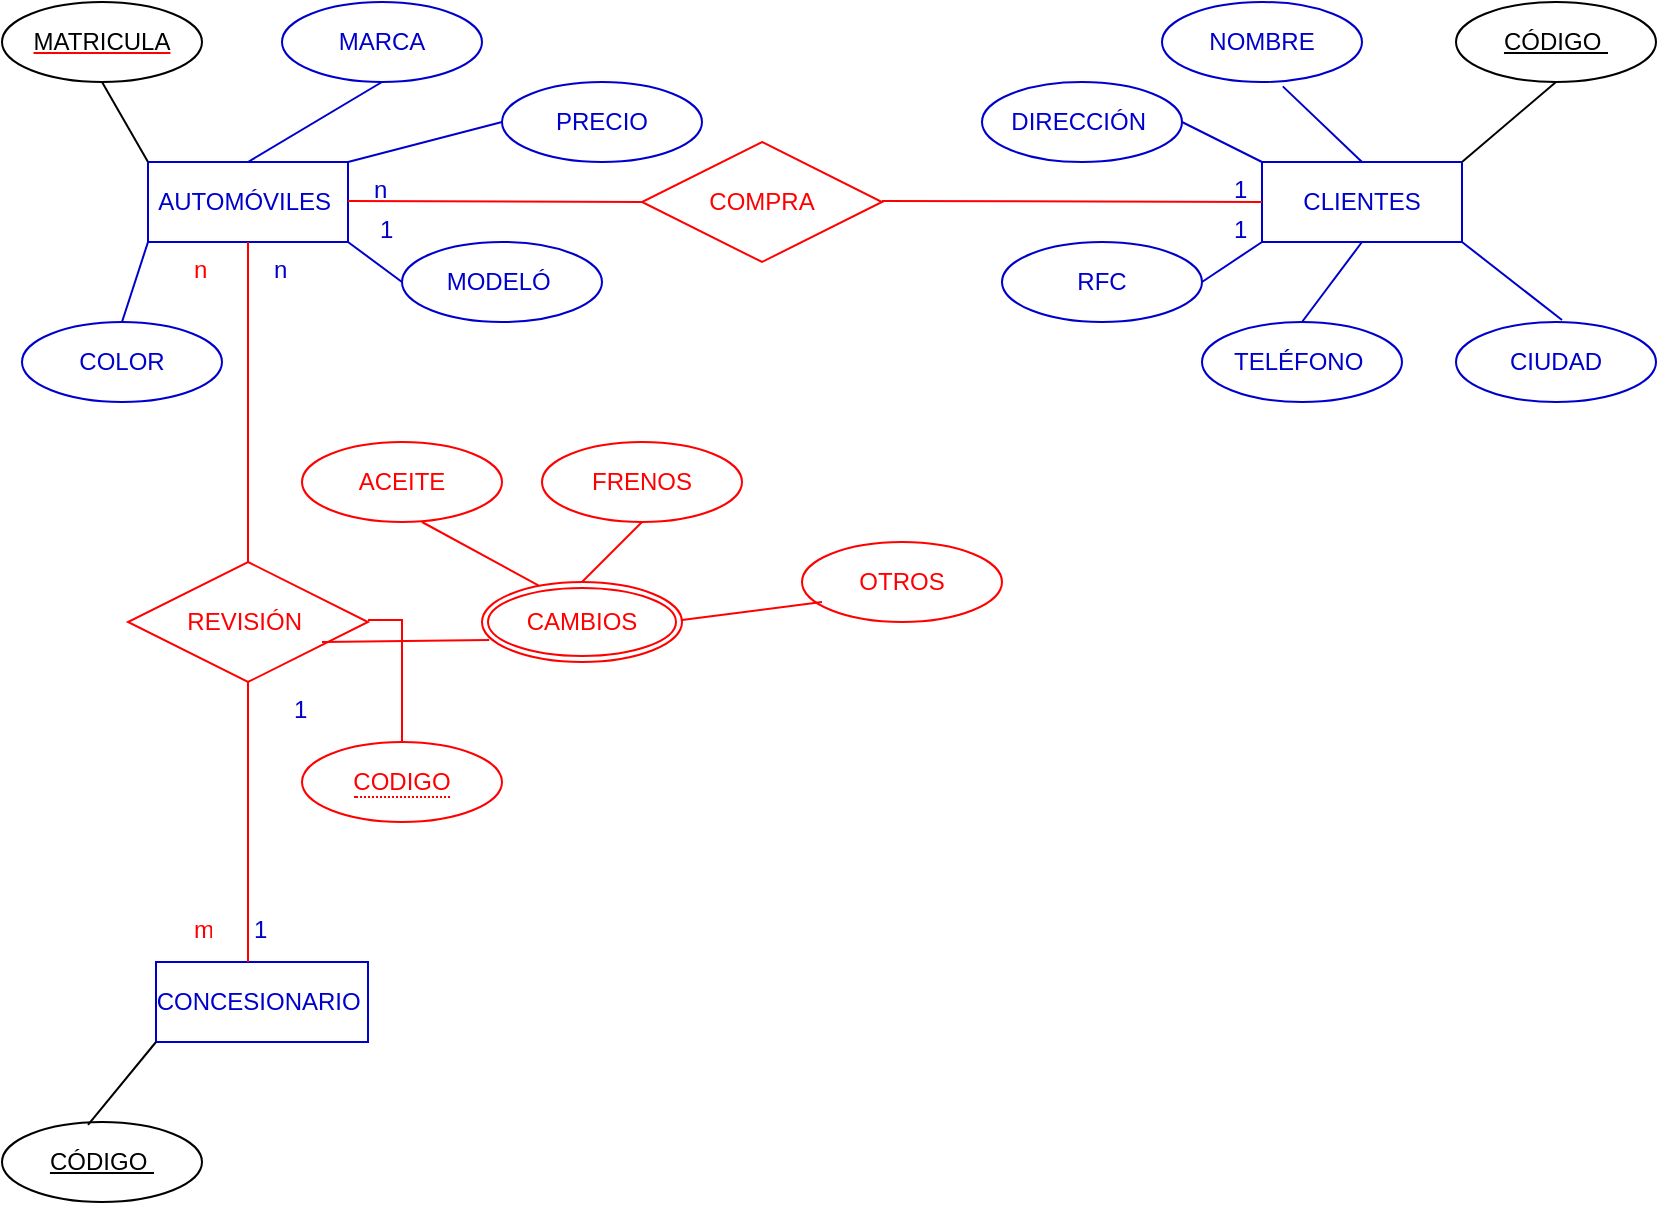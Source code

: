 <mxfile version="20.2.8" type="github">
  <diagram id="xsr7pyKk56VdgJoD-DvB" name="Página-1">
    <mxGraphModel dx="1038" dy="571" grid="1" gridSize="10" guides="1" tooltips="1" connect="1" arrows="1" fold="1" page="1" pageScale="1" pageWidth="827" pageHeight="1169" math="0" shadow="0">
      <root>
        <mxCell id="0" />
        <mxCell id="1" parent="0" />
        <mxCell id="JDIDLbVQf-TIVtFOGQAv-1" value="AUTOMÓVILES&amp;nbsp;" style="whiteSpace=wrap;html=1;align=center;strokeColor=#0000CC;fontColor=#0000CC;fillColor=#FFFFFF;" vertex="1" parent="1">
          <mxGeometry x="73" y="200" width="100" height="40" as="geometry" />
        </mxCell>
        <mxCell id="JDIDLbVQf-TIVtFOGQAv-2" value="CLIENTES" style="whiteSpace=wrap;html=1;align=center;strokeColor=#0000CC;fontColor=#0000CC;fillColor=#FFFFFF;" vertex="1" parent="1">
          <mxGeometry x="630" y="200" width="100" height="40" as="geometry" />
        </mxCell>
        <mxCell id="JDIDLbVQf-TIVtFOGQAv-3" value="&lt;font color=&quot;#ff0000&quot;&gt;COMPRA&lt;/font&gt;" style="shape=rhombus;perimeter=rhombusPerimeter;whiteSpace=wrap;html=1;align=center;strokeColor=#FF0000;fontColor=#0000CC;fillColor=#FFFFFF;" vertex="1" parent="1">
          <mxGeometry x="320" y="190" width="120" height="60" as="geometry" />
        </mxCell>
        <mxCell id="JDIDLbVQf-TIVtFOGQAv-4" value="CONCESIONARIO&amp;nbsp;" style="whiteSpace=wrap;html=1;align=center;strokeColor=#0000CC;fontColor=#0000CC;fillColor=#FFFFFF;" vertex="1" parent="1">
          <mxGeometry x="77" y="600" width="106" height="40" as="geometry" />
        </mxCell>
        <mxCell id="JDIDLbVQf-TIVtFOGQAv-5" value="&lt;font color=&quot;#ff0000&quot;&gt;REVISIÓN&amp;nbsp;&lt;/font&gt;" style="shape=rhombus;perimeter=rhombusPerimeter;whiteSpace=wrap;html=1;align=center;strokeColor=#FF0000;fontColor=#0000CC;fillColor=#FFFFFF;" vertex="1" parent="1">
          <mxGeometry x="63" y="400" width="120" height="60" as="geometry" />
        </mxCell>
        <mxCell id="JDIDLbVQf-TIVtFOGQAv-6" value="&lt;font color=&quot;#000000&quot;&gt;MATRICULA&lt;/font&gt;" style="ellipse;whiteSpace=wrap;html=1;align=center;fontStyle=4;strokeColor=#000000;fontColor=#FF0000;fillColor=#FFFFFF;" vertex="1" parent="1">
          <mxGeometry y="120" width="100" height="40" as="geometry" />
        </mxCell>
        <mxCell id="JDIDLbVQf-TIVtFOGQAv-9" value="CÓDIGO&amp;nbsp;" style="ellipse;whiteSpace=wrap;html=1;align=center;fontStyle=4;strokeColor=#000000;fontColor=#000000;fillColor=#FFFFFF;" vertex="1" parent="1">
          <mxGeometry y="680" width="100" height="40" as="geometry" />
        </mxCell>
        <mxCell id="JDIDLbVQf-TIVtFOGQAv-10" value="CÓDIGO&amp;nbsp;" style="ellipse;whiteSpace=wrap;html=1;align=center;fontStyle=4;strokeColor=#000000;fontColor=#000000;fillColor=#FFFFFF;" vertex="1" parent="1">
          <mxGeometry x="727" y="120" width="100" height="40" as="geometry" />
        </mxCell>
        <mxCell id="JDIDLbVQf-TIVtFOGQAv-11" value="" style="endArrow=none;html=1;rounded=0;strokeColor=#FF0000;fontColor=#000000;entryX=0;entryY=0.5;entryDx=0;entryDy=0;" edge="1" parent="1" target="JDIDLbVQf-TIVtFOGQAv-2">
          <mxGeometry relative="1" as="geometry">
            <mxPoint x="440" y="219.5" as="sourcePoint" />
            <mxPoint x="600" y="219.5" as="targetPoint" />
          </mxGeometry>
        </mxCell>
        <mxCell id="JDIDLbVQf-TIVtFOGQAv-12" value="" style="endArrow=none;html=1;rounded=0;strokeColor=#FF0000;fontColor=#000000;" edge="1" parent="1">
          <mxGeometry relative="1" as="geometry">
            <mxPoint x="173" y="219.5" as="sourcePoint" />
            <mxPoint x="320" y="220" as="targetPoint" />
          </mxGeometry>
        </mxCell>
        <mxCell id="JDIDLbVQf-TIVtFOGQAv-13" value="" style="endArrow=none;html=1;rounded=0;strokeColor=#FF0000;fontColor=#000000;exitX=0.5;exitY=0;exitDx=0;exitDy=0;entryX=0.5;entryY=1;entryDx=0;entryDy=0;" edge="1" parent="1" source="JDIDLbVQf-TIVtFOGQAv-5" target="JDIDLbVQf-TIVtFOGQAv-1">
          <mxGeometry relative="1" as="geometry">
            <mxPoint x="120" y="400" as="sourcePoint" />
            <mxPoint x="120" y="240" as="targetPoint" />
          </mxGeometry>
        </mxCell>
        <mxCell id="JDIDLbVQf-TIVtFOGQAv-14" value="" style="endArrow=none;html=1;rounded=0;strokeColor=#FF0000;fontColor=#000000;entryX=0.5;entryY=1;entryDx=0;entryDy=0;" edge="1" parent="1" target="JDIDLbVQf-TIVtFOGQAv-5">
          <mxGeometry relative="1" as="geometry">
            <mxPoint x="123" y="600" as="sourcePoint" />
            <mxPoint x="122.5" y="450" as="targetPoint" />
          </mxGeometry>
        </mxCell>
        <mxCell id="JDIDLbVQf-TIVtFOGQAv-15" value="" style="endArrow=none;html=1;rounded=0;strokeColor=#000000;fontColor=#000000;entryX=0;entryY=1;entryDx=0;entryDy=0;exitX=0.43;exitY=0.035;exitDx=0;exitDy=0;exitPerimeter=0;" edge="1" parent="1" source="JDIDLbVQf-TIVtFOGQAv-9" target="JDIDLbVQf-TIVtFOGQAv-4">
          <mxGeometry relative="1" as="geometry">
            <mxPoint x="-20" y="670" as="sourcePoint" />
            <mxPoint x="140" y="670" as="targetPoint" />
          </mxGeometry>
        </mxCell>
        <mxCell id="JDIDLbVQf-TIVtFOGQAv-16" value="" style="endArrow=none;html=1;rounded=0;strokeColor=#000000;fontColor=#000000;entryX=0.5;entryY=1;entryDx=0;entryDy=0;exitX=1;exitY=0;exitDx=0;exitDy=0;" edge="1" parent="1" source="JDIDLbVQf-TIVtFOGQAv-2" target="JDIDLbVQf-TIVtFOGQAv-10">
          <mxGeometry relative="1" as="geometry">
            <mxPoint x="667" y="180" as="sourcePoint" />
            <mxPoint x="827" y="180" as="targetPoint" />
          </mxGeometry>
        </mxCell>
        <mxCell id="JDIDLbVQf-TIVtFOGQAv-17" value="" style="endArrow=none;html=1;rounded=0;strokeColor=#000000;fontColor=#000000;entryX=0;entryY=0;entryDx=0;entryDy=0;exitX=0.5;exitY=1;exitDx=0;exitDy=0;" edge="1" parent="1" source="JDIDLbVQf-TIVtFOGQAv-6" target="JDIDLbVQf-TIVtFOGQAv-1">
          <mxGeometry relative="1" as="geometry">
            <mxPoint x="23" y="170" as="sourcePoint" />
            <mxPoint x="183" y="170" as="targetPoint" />
          </mxGeometry>
        </mxCell>
        <mxCell id="JDIDLbVQf-TIVtFOGQAv-18" value="&lt;font color=&quot;#0000cc&quot;&gt;MARCA&lt;/font&gt;" style="ellipse;whiteSpace=wrap;html=1;align=center;strokeColor=#0000CC;fontColor=#000000;fillColor=#FFFFFF;" vertex="1" parent="1">
          <mxGeometry x="140" y="120" width="100" height="40" as="geometry" />
        </mxCell>
        <mxCell id="JDIDLbVQf-TIVtFOGQAv-19" value="&lt;font color=&quot;#0000cc&quot;&gt;MODELÓ&amp;nbsp;&lt;/font&gt;" style="ellipse;whiteSpace=wrap;html=1;align=center;strokeColor=#0000CC;fontColor=#000000;fillColor=#FFFFFF;" vertex="1" parent="1">
          <mxGeometry x="200" y="240" width="100" height="40" as="geometry" />
        </mxCell>
        <mxCell id="JDIDLbVQf-TIVtFOGQAv-22" value="&lt;font color=&quot;#0000cc&quot;&gt;COLOR&lt;/font&gt;" style="ellipse;whiteSpace=wrap;html=1;align=center;strokeColor=#0000CC;fontColor=#000000;fillColor=#FFFFFF;" vertex="1" parent="1">
          <mxGeometry x="10" y="280" width="100" height="40" as="geometry" />
        </mxCell>
        <mxCell id="JDIDLbVQf-TIVtFOGQAv-23" value="&lt;font color=&quot;#0000cc&quot;&gt;PRECIO&lt;/font&gt;" style="ellipse;whiteSpace=wrap;html=1;align=center;strokeColor=#0000CC;fontColor=#000000;fillColor=#FFFFFF;" vertex="1" parent="1">
          <mxGeometry x="250" y="160" width="100" height="40" as="geometry" />
        </mxCell>
        <mxCell id="JDIDLbVQf-TIVtFOGQAv-24" value="" style="endArrow=none;html=1;rounded=0;strokeColor=#0000CC;fontColor=#0000CC;entryX=0;entryY=1;entryDx=0;entryDy=0;exitX=0.5;exitY=0;exitDx=0;exitDy=0;exitPerimeter=0;" edge="1" parent="1" source="JDIDLbVQf-TIVtFOGQAv-22" target="JDIDLbVQf-TIVtFOGQAv-1">
          <mxGeometry relative="1" as="geometry">
            <mxPoint x="50" y="280" as="sourcePoint" />
            <mxPoint x="210" y="280" as="targetPoint" />
          </mxGeometry>
        </mxCell>
        <mxCell id="JDIDLbVQf-TIVtFOGQAv-25" value="" style="endArrow=none;html=1;rounded=0;strokeColor=#0000CC;fontColor=#0000CC;entryX=0.5;entryY=0;entryDx=0;entryDy=0;exitX=0.5;exitY=1;exitDx=0;exitDy=0;" edge="1" parent="1" source="JDIDLbVQf-TIVtFOGQAv-18" target="JDIDLbVQf-TIVtFOGQAv-1">
          <mxGeometry relative="1" as="geometry">
            <mxPoint x="70" y="290" as="sourcePoint" />
            <mxPoint x="83" y="250" as="targetPoint" />
          </mxGeometry>
        </mxCell>
        <mxCell id="JDIDLbVQf-TIVtFOGQAv-26" value="" style="endArrow=none;html=1;rounded=0;strokeColor=#0000CC;fontColor=#0000CC;entryX=1;entryY=0;entryDx=0;entryDy=0;exitX=0.5;exitY=1;exitDx=0;exitDy=0;" edge="1" parent="1" target="JDIDLbVQf-TIVtFOGQAv-1">
          <mxGeometry relative="1" as="geometry">
            <mxPoint x="250" y="180" as="sourcePoint" />
            <mxPoint x="183" y="220" as="targetPoint" />
          </mxGeometry>
        </mxCell>
        <mxCell id="JDIDLbVQf-TIVtFOGQAv-27" value="" style="endArrow=none;html=1;rounded=0;strokeColor=#0000CC;fontColor=#0000CC;entryX=1;entryY=1;entryDx=0;entryDy=0;exitX=0;exitY=0.5;exitDx=0;exitDy=0;" edge="1" parent="1" source="JDIDLbVQf-TIVtFOGQAv-19" target="JDIDLbVQf-TIVtFOGQAv-1">
          <mxGeometry relative="1" as="geometry">
            <mxPoint x="260" y="190" as="sourcePoint" />
            <mxPoint x="183" y="210" as="targetPoint" />
          </mxGeometry>
        </mxCell>
        <mxCell id="JDIDLbVQf-TIVtFOGQAv-28" value="&lt;font color=&quot;#0000cc&quot;&gt;NOMBRE&lt;/font&gt;" style="ellipse;whiteSpace=wrap;html=1;align=center;strokeColor=#0000CC;fontColor=#000000;fillColor=#FFFFFF;" vertex="1" parent="1">
          <mxGeometry x="580" y="120" width="100" height="40" as="geometry" />
        </mxCell>
        <mxCell id="JDIDLbVQf-TIVtFOGQAv-29" value="&lt;font color=&quot;#0000cc&quot;&gt;DIRECCIÓN&amp;nbsp;&lt;/font&gt;" style="ellipse;whiteSpace=wrap;html=1;align=center;strokeColor=#0000CC;fontColor=#000000;fillColor=#FFFFFF;" vertex="1" parent="1">
          <mxGeometry x="490" y="160" width="100" height="40" as="geometry" />
        </mxCell>
        <mxCell id="JDIDLbVQf-TIVtFOGQAv-30" value="&lt;font color=&quot;#0000cc&quot;&gt;RFC&lt;/font&gt;" style="ellipse;whiteSpace=wrap;html=1;align=center;strokeColor=#0000CC;fontColor=#000000;fillColor=#FFFFFF;" vertex="1" parent="1">
          <mxGeometry x="500" y="240" width="100" height="40" as="geometry" />
        </mxCell>
        <mxCell id="JDIDLbVQf-TIVtFOGQAv-31" value="&lt;font color=&quot;#0000cc&quot;&gt;CIUDAD&lt;/font&gt;" style="ellipse;whiteSpace=wrap;html=1;align=center;strokeColor=#0000CC;fontColor=#000000;fillColor=#FFFFFF;" vertex="1" parent="1">
          <mxGeometry x="727" y="280" width="100" height="40" as="geometry" />
        </mxCell>
        <mxCell id="JDIDLbVQf-TIVtFOGQAv-32" value="&lt;font color=&quot;#0000cc&quot;&gt;TELÉFONO&amp;nbsp;&lt;/font&gt;" style="ellipse;whiteSpace=wrap;html=1;align=center;strokeColor=#0000CC;fontColor=#000000;fillColor=#FFFFFF;" vertex="1" parent="1">
          <mxGeometry x="600" y="280" width="100" height="40" as="geometry" />
        </mxCell>
        <mxCell id="JDIDLbVQf-TIVtFOGQAv-33" value="" style="endArrow=none;html=1;rounded=0;strokeColor=#0000CC;fontColor=#0000CC;exitX=1;exitY=1;exitDx=0;exitDy=0;" edge="1" parent="1" source="JDIDLbVQf-TIVtFOGQAv-2">
          <mxGeometry relative="1" as="geometry">
            <mxPoint x="620" y="279" as="sourcePoint" />
            <mxPoint x="780" y="279" as="targetPoint" />
          </mxGeometry>
        </mxCell>
        <mxCell id="JDIDLbVQf-TIVtFOGQAv-34" value="" style="endArrow=none;html=1;rounded=0;strokeColor=#0000CC;fontColor=#0000CC;exitX=0.5;exitY=1;exitDx=0;exitDy=0;entryX=0.5;entryY=0;entryDx=0;entryDy=0;" edge="1" parent="1" source="JDIDLbVQf-TIVtFOGQAv-2" target="JDIDLbVQf-TIVtFOGQAv-32">
          <mxGeometry relative="1" as="geometry">
            <mxPoint x="740" y="250" as="sourcePoint" />
            <mxPoint x="790" y="289" as="targetPoint" />
          </mxGeometry>
        </mxCell>
        <mxCell id="JDIDLbVQf-TIVtFOGQAv-35" value="" style="endArrow=none;html=1;rounded=0;strokeColor=#0000CC;fontColor=#0000CC;exitX=0;exitY=1;exitDx=0;exitDy=0;entryX=1;entryY=0.5;entryDx=0;entryDy=0;" edge="1" parent="1" source="JDIDLbVQf-TIVtFOGQAv-2" target="JDIDLbVQf-TIVtFOGQAv-30">
          <mxGeometry relative="1" as="geometry">
            <mxPoint x="690" y="250" as="sourcePoint" />
            <mxPoint x="660" y="290" as="targetPoint" />
          </mxGeometry>
        </mxCell>
        <mxCell id="JDIDLbVQf-TIVtFOGQAv-36" value="" style="endArrow=none;html=1;rounded=0;strokeColor=#0000CC;fontColor=#0000CC;exitX=0;exitY=0;exitDx=0;exitDy=0;" edge="1" parent="1" source="JDIDLbVQf-TIVtFOGQAv-2">
          <mxGeometry relative="1" as="geometry">
            <mxPoint x="640" y="250" as="sourcePoint" />
            <mxPoint x="590" y="180" as="targetPoint" />
          </mxGeometry>
        </mxCell>
        <mxCell id="JDIDLbVQf-TIVtFOGQAv-37" value="" style="endArrow=none;html=1;rounded=0;strokeColor=#0000CC;fontColor=#0000CC;exitX=0.5;exitY=0;exitDx=0;exitDy=0;entryX=0.604;entryY=1.055;entryDx=0;entryDy=0;entryPerimeter=0;" edge="1" parent="1" source="JDIDLbVQf-TIVtFOGQAv-2" target="JDIDLbVQf-TIVtFOGQAv-28">
          <mxGeometry relative="1" as="geometry">
            <mxPoint x="640" y="210" as="sourcePoint" />
            <mxPoint x="600" y="190" as="targetPoint" />
          </mxGeometry>
        </mxCell>
        <mxCell id="JDIDLbVQf-TIVtFOGQAv-38" value="n" style="text;strokeColor=none;fillColor=none;spacingLeft=4;spacingRight=4;overflow=hidden;rotatable=0;points=[[0,0.5],[1,0.5]];portConstraint=eastwest;fontSize=12;fontColor=#0000CC;" vertex="1" parent="1">
          <mxGeometry x="180" y="200" width="20" height="30" as="geometry" />
        </mxCell>
        <mxCell id="JDIDLbVQf-TIVtFOGQAv-39" value="1" style="text;strokeColor=none;fillColor=none;spacingLeft=4;spacingRight=4;overflow=hidden;rotatable=0;points=[[0,0.5],[1,0.5]];portConstraint=eastwest;fontSize=12;fontColor=#0000CC;" vertex="1" parent="1">
          <mxGeometry x="610" y="200" width="20" height="30" as="geometry" />
        </mxCell>
        <mxCell id="JDIDLbVQf-TIVtFOGQAv-40" value="1" style="text;strokeColor=none;fillColor=none;spacingLeft=4;spacingRight=4;overflow=hidden;rotatable=0;points=[[0,0.5],[1,0.5]];portConstraint=eastwest;fontSize=12;fontColor=#0000CC;" vertex="1" parent="1">
          <mxGeometry x="610" y="220" width="20" height="30" as="geometry" />
        </mxCell>
        <mxCell id="JDIDLbVQf-TIVtFOGQAv-41" value="1" style="text;strokeColor=none;fillColor=none;spacingLeft=4;spacingRight=4;overflow=hidden;rotatable=0;points=[[0,0.5],[1,0.5]];portConstraint=eastwest;fontSize=12;fontColor=#0000CC;" vertex="1" parent="1">
          <mxGeometry x="183" y="220" width="20" height="30" as="geometry" />
        </mxCell>
        <mxCell id="JDIDLbVQf-TIVtFOGQAv-42" value="1" style="text;strokeColor=none;fillColor=none;spacingLeft=4;spacingRight=4;overflow=hidden;rotatable=0;points=[[0,0.5],[1,0.5]];portConstraint=eastwest;fontSize=12;fontColor=#0000CC;" vertex="1" parent="1">
          <mxGeometry x="120" y="570" width="20" height="30" as="geometry" />
        </mxCell>
        <mxCell id="JDIDLbVQf-TIVtFOGQAv-43" value="n" style="text;strokeColor=none;fillColor=none;spacingLeft=4;spacingRight=4;overflow=hidden;rotatable=0;points=[[0,0.5],[1,0.5]];portConstraint=eastwest;fontSize=12;fontColor=#0000CC;" vertex="1" parent="1">
          <mxGeometry x="130" y="240" width="20" height="30" as="geometry" />
        </mxCell>
        <mxCell id="JDIDLbVQf-TIVtFOGQAv-44" value="&lt;font color=&quot;#ff0000&quot;&gt;ACEITE&lt;/font&gt;" style="ellipse;whiteSpace=wrap;html=1;align=center;strokeColor=#FF0000;fontColor=#0000CC;fillColor=#FFFFFF;" vertex="1" parent="1">
          <mxGeometry x="150" y="340" width="100" height="40" as="geometry" />
        </mxCell>
        <mxCell id="JDIDLbVQf-TIVtFOGQAv-45" value="CAMBIOS" style="ellipse;shape=doubleEllipse;margin=3;whiteSpace=wrap;html=1;align=center;strokeColor=#FF0000;fontColor=#FF0000;fillColor=#FFFFFF;" vertex="1" parent="1">
          <mxGeometry x="240" y="410" width="100" height="40" as="geometry" />
        </mxCell>
        <mxCell id="JDIDLbVQf-TIVtFOGQAv-46" value="&lt;font color=&quot;#ff0000&quot;&gt;FRENOS&lt;/font&gt;" style="ellipse;whiteSpace=wrap;html=1;align=center;strokeColor=#FF0000;fontColor=#0000CC;fillColor=#FFFFFF;" vertex="1" parent="1">
          <mxGeometry x="270" y="340" width="100" height="40" as="geometry" />
        </mxCell>
        <mxCell id="JDIDLbVQf-TIVtFOGQAv-47" value="&lt;font color=&quot;#ff0000&quot;&gt;OTROS&lt;/font&gt;" style="ellipse;whiteSpace=wrap;html=1;align=center;strokeColor=#FF0000;fontColor=#0000CC;fillColor=#FFFFFF;" vertex="1" parent="1">
          <mxGeometry x="400" y="390" width="100" height="40" as="geometry" />
        </mxCell>
        <mxCell id="JDIDLbVQf-TIVtFOGQAv-48" value="1" style="text;strokeColor=none;fillColor=none;spacingLeft=4;spacingRight=4;overflow=hidden;rotatable=0;points=[[0,0.5],[1,0.5]];portConstraint=eastwest;fontSize=12;fontColor=#0000CC;" vertex="1" parent="1">
          <mxGeometry x="140" y="460" width="20" height="30" as="geometry" />
        </mxCell>
        <mxCell id="JDIDLbVQf-TIVtFOGQAv-49" value="&lt;span style=&quot;border-bottom: 1px dotted&quot;&gt;CODIGO&lt;/span&gt;" style="ellipse;whiteSpace=wrap;html=1;align=center;strokeColor=#FF0000;fontColor=#FF0000;fillColor=#FFFFFF;" vertex="1" parent="1">
          <mxGeometry x="150" y="490" width="100" height="40" as="geometry" />
        </mxCell>
        <mxCell id="JDIDLbVQf-TIVtFOGQAv-51" value="" style="endArrow=none;html=1;rounded=0;strokeColor=#FF0000;fontColor=#FF0000;entryX=0.5;entryY=0;entryDx=0;entryDy=0;" edge="1" parent="1" target="JDIDLbVQf-TIVtFOGQAv-49">
          <mxGeometry relative="1" as="geometry">
            <mxPoint x="183" y="429" as="sourcePoint" />
            <mxPoint x="343" y="429" as="targetPoint" />
            <Array as="points">
              <mxPoint x="200" y="429" />
            </Array>
          </mxGeometry>
        </mxCell>
        <mxCell id="JDIDLbVQf-TIVtFOGQAv-52" value="" style="endArrow=none;html=1;rounded=0;strokeColor=#FF0000;fontColor=#FF0000;entryX=0.036;entryY=0.725;entryDx=0;entryDy=0;entryPerimeter=0;" edge="1" parent="1" target="JDIDLbVQf-TIVtFOGQAv-45">
          <mxGeometry relative="1" as="geometry">
            <mxPoint x="160" y="440" as="sourcePoint" />
            <mxPoint x="320" y="440" as="targetPoint" />
          </mxGeometry>
        </mxCell>
        <mxCell id="JDIDLbVQf-TIVtFOGQAv-53" value="" style="endArrow=none;html=1;rounded=0;strokeColor=#FF0000;fontColor=#FF0000;" edge="1" parent="1">
          <mxGeometry relative="1" as="geometry">
            <mxPoint x="340" y="429" as="sourcePoint" />
            <mxPoint x="410" y="420" as="targetPoint" />
          </mxGeometry>
        </mxCell>
        <mxCell id="JDIDLbVQf-TIVtFOGQAv-54" value="" style="endArrow=none;html=1;rounded=0;strokeColor=#FF0000;fontColor=#FF0000;exitX=0.5;exitY=0;exitDx=0;exitDy=0;entryX=0.5;entryY=1;entryDx=0;entryDy=0;" edge="1" parent="1" source="JDIDLbVQf-TIVtFOGQAv-45" target="JDIDLbVQf-TIVtFOGQAv-46">
          <mxGeometry relative="1" as="geometry">
            <mxPoint x="350" y="439" as="sourcePoint" />
            <mxPoint x="420" y="430" as="targetPoint" />
          </mxGeometry>
        </mxCell>
        <mxCell id="JDIDLbVQf-TIVtFOGQAv-55" value="" style="endArrow=none;html=1;rounded=0;strokeColor=#FF0000;fontColor=#FF0000;exitX=0.284;exitY=0.045;exitDx=0;exitDy=0;exitPerimeter=0;" edge="1" parent="1" source="JDIDLbVQf-TIVtFOGQAv-45">
          <mxGeometry relative="1" as="geometry">
            <mxPoint x="300" y="420" as="sourcePoint" />
            <mxPoint x="210" y="380" as="targetPoint" />
          </mxGeometry>
        </mxCell>
        <mxCell id="JDIDLbVQf-TIVtFOGQAv-56" value="n" style="text;strokeColor=none;fillColor=none;spacingLeft=4;spacingRight=4;overflow=hidden;rotatable=0;points=[[0,0.5],[1,0.5]];portConstraint=eastwest;fontSize=12;fontColor=#FF0000;" vertex="1" parent="1">
          <mxGeometry x="90" y="240" width="20" height="30" as="geometry" />
        </mxCell>
        <mxCell id="JDIDLbVQf-TIVtFOGQAv-57" value="m" style="text;strokeColor=none;fillColor=none;spacingLeft=4;spacingRight=4;overflow=hidden;rotatable=0;points=[[0,0.5],[1,0.5]];portConstraint=eastwest;fontSize=12;fontColor=#FF0000;" vertex="1" parent="1">
          <mxGeometry x="90" y="570" width="20" height="30" as="geometry" />
        </mxCell>
      </root>
    </mxGraphModel>
  </diagram>
</mxfile>
